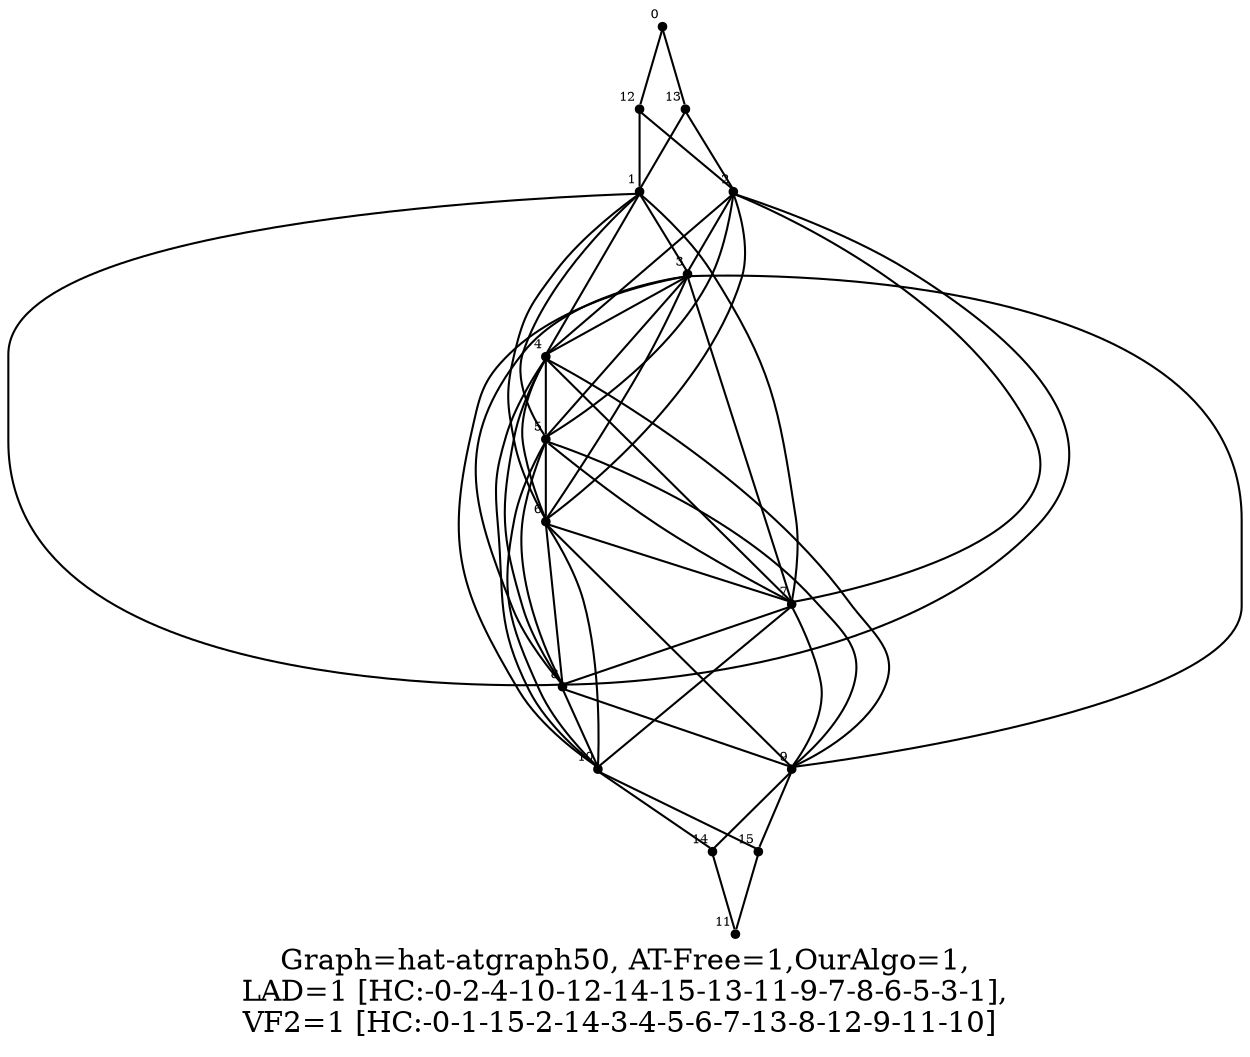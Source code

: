 /* Created by igraph 0.8.0-pre+0200568 */
graph {
  graph [
    label="Graph=hat-atgraph50, AT-Free=1,OurAlgo=1,\nLAD=1 [HC:-0-2-4-10-12-14-15-13-11-9-7-8-6-5-3-1],\nVF2=1 [HC:-0-1-15-2-14-3-4-5-6-7-13-8-12-9-11-10] "
    labelloc=bottom
  ];
  0 [
    pos="0.000000,2.000000!"
    shape=point
    fontsize=6
    xlabel=11
  ];
  1 [
    pos="1.000000,2.000000!"
    shape=point
    fontsize=6
    xlabel=15
  ];
  2 [
    pos="0.900000,3.000000!"
    shape=point
    fontsize=6
    xlabel=14
  ];
  3 [
    pos="2.000000,2.000000!"
    shape=point
    fontsize=6
    xlabel=10
  ];
  4 [
    pos="1.900000,3.000000!"
    shape=point
    fontsize=6
    xlabel=9
  ];
  5 [
    pos="3.000000,0.000000!"
    shape=point
    fontsize=6
    xlabel=8
  ];
  6 [
    pos="2.900000,1.000000!"
    shape=point
    fontsize=6
    xlabel=7
  ];
  7 [
    pos="3.000000,2.000000!"
    shape=point
    fontsize=6
    xlabel=6
  ];
  8 [
    pos="2.900000,3.000000!"
    shape=point
    fontsize=6
    xlabel=5
  ];
  9 [
    pos="3.000000,4.000000!"
    shape=point
    fontsize=6
    xlabel=4
  ];
  10 [
    pos="2.900000,5.000000!"
    shape=point
    fontsize=6
    xlabel=3
  ];
  11 [
    pos="4.000000,2.000000!"
    shape=point
    fontsize=6
    xlabel=2
  ];
  12 [
    pos="3.900000,3.000000!"
    shape=point
    fontsize=6
    xlabel=1
  ];
  13 [
    pos="5.000000,2.000000!"
    shape=point
    fontsize=6
    xlabel=13
  ];
  14 [
    pos="4.900000,3.000000!"
    shape=point
    fontsize=6
    xlabel=12
  ];
  15 [
    pos="6.000000,2.000000!"
    shape=point
    fontsize=6
    xlabel=0
  ];

  15 -- 14;
  15 -- 13;
  14 -- 12;
  14 -- 11;
  13 -- 12;
  13 -- 11;
  4 -- 2;
  4 -- 1;
  3 -- 2;
  3 -- 1;
  2 -- 0;
  1 -- 0;
  12 -- 10;
  12 -- 9;
  12 -- 8;
  12 -- 7;
  12 -- 6;
  12 -- 5;
  11 -- 10;
  11 -- 9;
  11 -- 8;
  11 -- 7;
  11 -- 6;
  11 -- 5;
  10 -- 9;
  10 -- 8;
  10 -- 4;
  9 -- 7;
  9 -- 6;
  9 -- 4;
  8 -- 5;
  8 -- 4;
  7 -- 6;
  7 -- 4;
  6 -- 5;
  6 -- 4;
  5 -- 4;
  10 -- 3;
  9 -- 3;
  8 -- 3;
  7 -- 3;
  6 -- 3;
  5 -- 3;
  10 -- 5;
  7 -- 5;
  9 -- 5;
  10 -- 6;
  8 -- 7;
  10 -- 7;
  9 -- 8;
  8 -- 6;
}
